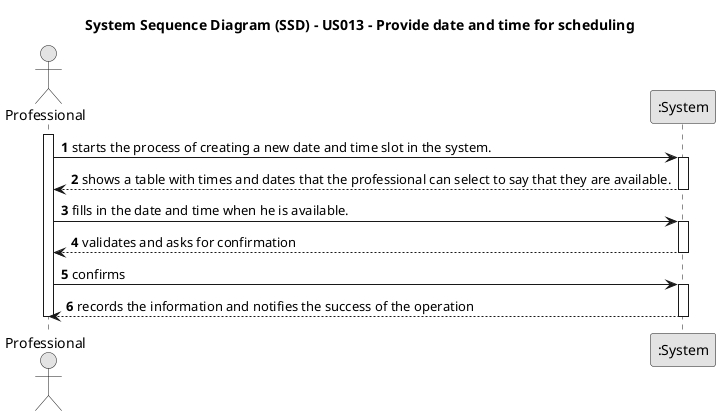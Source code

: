 @startuml
skinparam monochrome true
skinparam packageStyle rectangle
skinparam shadowing false

title System Sequence Diagram (SSD) - US013 - Provide date and time for scheduling

autonumber

actor Professional
participant ":System" as System

activate Professional
    Professional -> System : starts the process of creating a new date and time slot in the system.
    activate System
        System --> Professional : shows a table with times and dates that the professional can select to say that they are available.
    deactivate System

    Professional -> System : fills in the date and time when he is available.
    activate System
        System --> Professional : validates and asks for confirmation
    deactivate System

    Professional -> System : confirms
    activate System
        System --> Professional : records the information and notifies the success of the operation
    deactivate System
deactivate Professional

@enduml